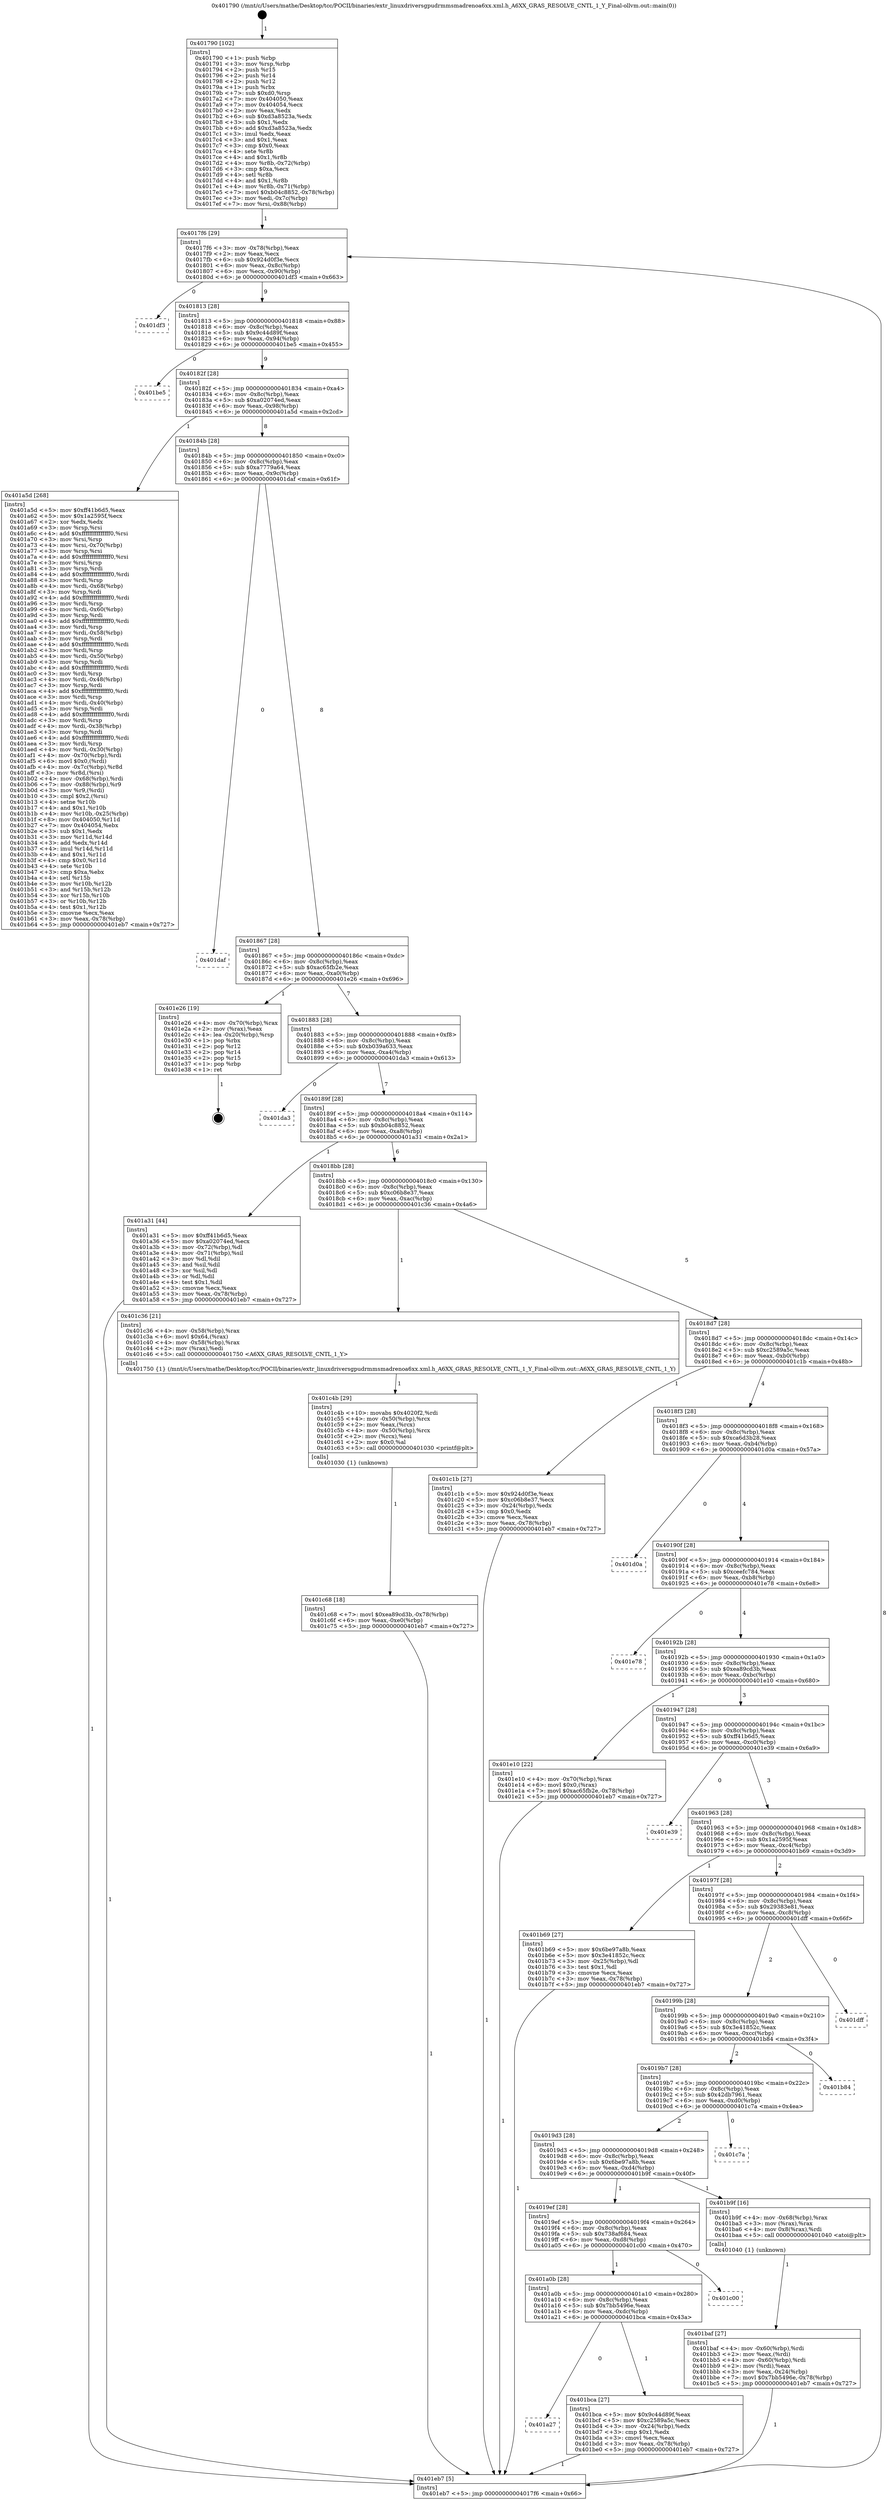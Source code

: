 digraph "0x401790" {
  label = "0x401790 (/mnt/c/Users/mathe/Desktop/tcc/POCII/binaries/extr_linuxdriversgpudrmmsmadrenoa6xx.xml.h_A6XX_GRAS_RESOLVE_CNTL_1_Y_Final-ollvm.out::main(0))"
  labelloc = "t"
  node[shape=record]

  Entry [label="",width=0.3,height=0.3,shape=circle,fillcolor=black,style=filled]
  "0x4017f6" [label="{
     0x4017f6 [29]\l
     | [instrs]\l
     &nbsp;&nbsp;0x4017f6 \<+3\>: mov -0x78(%rbp),%eax\l
     &nbsp;&nbsp;0x4017f9 \<+2\>: mov %eax,%ecx\l
     &nbsp;&nbsp;0x4017fb \<+6\>: sub $0x924d0f3e,%ecx\l
     &nbsp;&nbsp;0x401801 \<+6\>: mov %eax,-0x8c(%rbp)\l
     &nbsp;&nbsp;0x401807 \<+6\>: mov %ecx,-0x90(%rbp)\l
     &nbsp;&nbsp;0x40180d \<+6\>: je 0000000000401df3 \<main+0x663\>\l
  }"]
  "0x401df3" [label="{
     0x401df3\l
  }", style=dashed]
  "0x401813" [label="{
     0x401813 [28]\l
     | [instrs]\l
     &nbsp;&nbsp;0x401813 \<+5\>: jmp 0000000000401818 \<main+0x88\>\l
     &nbsp;&nbsp;0x401818 \<+6\>: mov -0x8c(%rbp),%eax\l
     &nbsp;&nbsp;0x40181e \<+5\>: sub $0x9c44d89f,%eax\l
     &nbsp;&nbsp;0x401823 \<+6\>: mov %eax,-0x94(%rbp)\l
     &nbsp;&nbsp;0x401829 \<+6\>: je 0000000000401be5 \<main+0x455\>\l
  }"]
  Exit [label="",width=0.3,height=0.3,shape=circle,fillcolor=black,style=filled,peripheries=2]
  "0x401be5" [label="{
     0x401be5\l
  }", style=dashed]
  "0x40182f" [label="{
     0x40182f [28]\l
     | [instrs]\l
     &nbsp;&nbsp;0x40182f \<+5\>: jmp 0000000000401834 \<main+0xa4\>\l
     &nbsp;&nbsp;0x401834 \<+6\>: mov -0x8c(%rbp),%eax\l
     &nbsp;&nbsp;0x40183a \<+5\>: sub $0xa02074ed,%eax\l
     &nbsp;&nbsp;0x40183f \<+6\>: mov %eax,-0x98(%rbp)\l
     &nbsp;&nbsp;0x401845 \<+6\>: je 0000000000401a5d \<main+0x2cd\>\l
  }"]
  "0x401c68" [label="{
     0x401c68 [18]\l
     | [instrs]\l
     &nbsp;&nbsp;0x401c68 \<+7\>: movl $0xea89cd3b,-0x78(%rbp)\l
     &nbsp;&nbsp;0x401c6f \<+6\>: mov %eax,-0xe0(%rbp)\l
     &nbsp;&nbsp;0x401c75 \<+5\>: jmp 0000000000401eb7 \<main+0x727\>\l
  }"]
  "0x401a5d" [label="{
     0x401a5d [268]\l
     | [instrs]\l
     &nbsp;&nbsp;0x401a5d \<+5\>: mov $0xff41b6d5,%eax\l
     &nbsp;&nbsp;0x401a62 \<+5\>: mov $0x1a2595f,%ecx\l
     &nbsp;&nbsp;0x401a67 \<+2\>: xor %edx,%edx\l
     &nbsp;&nbsp;0x401a69 \<+3\>: mov %rsp,%rsi\l
     &nbsp;&nbsp;0x401a6c \<+4\>: add $0xfffffffffffffff0,%rsi\l
     &nbsp;&nbsp;0x401a70 \<+3\>: mov %rsi,%rsp\l
     &nbsp;&nbsp;0x401a73 \<+4\>: mov %rsi,-0x70(%rbp)\l
     &nbsp;&nbsp;0x401a77 \<+3\>: mov %rsp,%rsi\l
     &nbsp;&nbsp;0x401a7a \<+4\>: add $0xfffffffffffffff0,%rsi\l
     &nbsp;&nbsp;0x401a7e \<+3\>: mov %rsi,%rsp\l
     &nbsp;&nbsp;0x401a81 \<+3\>: mov %rsp,%rdi\l
     &nbsp;&nbsp;0x401a84 \<+4\>: add $0xfffffffffffffff0,%rdi\l
     &nbsp;&nbsp;0x401a88 \<+3\>: mov %rdi,%rsp\l
     &nbsp;&nbsp;0x401a8b \<+4\>: mov %rdi,-0x68(%rbp)\l
     &nbsp;&nbsp;0x401a8f \<+3\>: mov %rsp,%rdi\l
     &nbsp;&nbsp;0x401a92 \<+4\>: add $0xfffffffffffffff0,%rdi\l
     &nbsp;&nbsp;0x401a96 \<+3\>: mov %rdi,%rsp\l
     &nbsp;&nbsp;0x401a99 \<+4\>: mov %rdi,-0x60(%rbp)\l
     &nbsp;&nbsp;0x401a9d \<+3\>: mov %rsp,%rdi\l
     &nbsp;&nbsp;0x401aa0 \<+4\>: add $0xfffffffffffffff0,%rdi\l
     &nbsp;&nbsp;0x401aa4 \<+3\>: mov %rdi,%rsp\l
     &nbsp;&nbsp;0x401aa7 \<+4\>: mov %rdi,-0x58(%rbp)\l
     &nbsp;&nbsp;0x401aab \<+3\>: mov %rsp,%rdi\l
     &nbsp;&nbsp;0x401aae \<+4\>: add $0xfffffffffffffff0,%rdi\l
     &nbsp;&nbsp;0x401ab2 \<+3\>: mov %rdi,%rsp\l
     &nbsp;&nbsp;0x401ab5 \<+4\>: mov %rdi,-0x50(%rbp)\l
     &nbsp;&nbsp;0x401ab9 \<+3\>: mov %rsp,%rdi\l
     &nbsp;&nbsp;0x401abc \<+4\>: add $0xfffffffffffffff0,%rdi\l
     &nbsp;&nbsp;0x401ac0 \<+3\>: mov %rdi,%rsp\l
     &nbsp;&nbsp;0x401ac3 \<+4\>: mov %rdi,-0x48(%rbp)\l
     &nbsp;&nbsp;0x401ac7 \<+3\>: mov %rsp,%rdi\l
     &nbsp;&nbsp;0x401aca \<+4\>: add $0xfffffffffffffff0,%rdi\l
     &nbsp;&nbsp;0x401ace \<+3\>: mov %rdi,%rsp\l
     &nbsp;&nbsp;0x401ad1 \<+4\>: mov %rdi,-0x40(%rbp)\l
     &nbsp;&nbsp;0x401ad5 \<+3\>: mov %rsp,%rdi\l
     &nbsp;&nbsp;0x401ad8 \<+4\>: add $0xfffffffffffffff0,%rdi\l
     &nbsp;&nbsp;0x401adc \<+3\>: mov %rdi,%rsp\l
     &nbsp;&nbsp;0x401adf \<+4\>: mov %rdi,-0x38(%rbp)\l
     &nbsp;&nbsp;0x401ae3 \<+3\>: mov %rsp,%rdi\l
     &nbsp;&nbsp;0x401ae6 \<+4\>: add $0xfffffffffffffff0,%rdi\l
     &nbsp;&nbsp;0x401aea \<+3\>: mov %rdi,%rsp\l
     &nbsp;&nbsp;0x401aed \<+4\>: mov %rdi,-0x30(%rbp)\l
     &nbsp;&nbsp;0x401af1 \<+4\>: mov -0x70(%rbp),%rdi\l
     &nbsp;&nbsp;0x401af5 \<+6\>: movl $0x0,(%rdi)\l
     &nbsp;&nbsp;0x401afb \<+4\>: mov -0x7c(%rbp),%r8d\l
     &nbsp;&nbsp;0x401aff \<+3\>: mov %r8d,(%rsi)\l
     &nbsp;&nbsp;0x401b02 \<+4\>: mov -0x68(%rbp),%rdi\l
     &nbsp;&nbsp;0x401b06 \<+7\>: mov -0x88(%rbp),%r9\l
     &nbsp;&nbsp;0x401b0d \<+3\>: mov %r9,(%rdi)\l
     &nbsp;&nbsp;0x401b10 \<+3\>: cmpl $0x2,(%rsi)\l
     &nbsp;&nbsp;0x401b13 \<+4\>: setne %r10b\l
     &nbsp;&nbsp;0x401b17 \<+4\>: and $0x1,%r10b\l
     &nbsp;&nbsp;0x401b1b \<+4\>: mov %r10b,-0x25(%rbp)\l
     &nbsp;&nbsp;0x401b1f \<+8\>: mov 0x404050,%r11d\l
     &nbsp;&nbsp;0x401b27 \<+7\>: mov 0x404054,%ebx\l
     &nbsp;&nbsp;0x401b2e \<+3\>: sub $0x1,%edx\l
     &nbsp;&nbsp;0x401b31 \<+3\>: mov %r11d,%r14d\l
     &nbsp;&nbsp;0x401b34 \<+3\>: add %edx,%r14d\l
     &nbsp;&nbsp;0x401b37 \<+4\>: imul %r14d,%r11d\l
     &nbsp;&nbsp;0x401b3b \<+4\>: and $0x1,%r11d\l
     &nbsp;&nbsp;0x401b3f \<+4\>: cmp $0x0,%r11d\l
     &nbsp;&nbsp;0x401b43 \<+4\>: sete %r10b\l
     &nbsp;&nbsp;0x401b47 \<+3\>: cmp $0xa,%ebx\l
     &nbsp;&nbsp;0x401b4a \<+4\>: setl %r15b\l
     &nbsp;&nbsp;0x401b4e \<+3\>: mov %r10b,%r12b\l
     &nbsp;&nbsp;0x401b51 \<+3\>: and %r15b,%r12b\l
     &nbsp;&nbsp;0x401b54 \<+3\>: xor %r15b,%r10b\l
     &nbsp;&nbsp;0x401b57 \<+3\>: or %r10b,%r12b\l
     &nbsp;&nbsp;0x401b5a \<+4\>: test $0x1,%r12b\l
     &nbsp;&nbsp;0x401b5e \<+3\>: cmovne %ecx,%eax\l
     &nbsp;&nbsp;0x401b61 \<+3\>: mov %eax,-0x78(%rbp)\l
     &nbsp;&nbsp;0x401b64 \<+5\>: jmp 0000000000401eb7 \<main+0x727\>\l
  }"]
  "0x40184b" [label="{
     0x40184b [28]\l
     | [instrs]\l
     &nbsp;&nbsp;0x40184b \<+5\>: jmp 0000000000401850 \<main+0xc0\>\l
     &nbsp;&nbsp;0x401850 \<+6\>: mov -0x8c(%rbp),%eax\l
     &nbsp;&nbsp;0x401856 \<+5\>: sub $0xa7779a64,%eax\l
     &nbsp;&nbsp;0x40185b \<+6\>: mov %eax,-0x9c(%rbp)\l
     &nbsp;&nbsp;0x401861 \<+6\>: je 0000000000401daf \<main+0x61f\>\l
  }"]
  "0x401c4b" [label="{
     0x401c4b [29]\l
     | [instrs]\l
     &nbsp;&nbsp;0x401c4b \<+10\>: movabs $0x4020f2,%rdi\l
     &nbsp;&nbsp;0x401c55 \<+4\>: mov -0x50(%rbp),%rcx\l
     &nbsp;&nbsp;0x401c59 \<+2\>: mov %eax,(%rcx)\l
     &nbsp;&nbsp;0x401c5b \<+4\>: mov -0x50(%rbp),%rcx\l
     &nbsp;&nbsp;0x401c5f \<+2\>: mov (%rcx),%esi\l
     &nbsp;&nbsp;0x401c61 \<+2\>: mov $0x0,%al\l
     &nbsp;&nbsp;0x401c63 \<+5\>: call 0000000000401030 \<printf@plt\>\l
     | [calls]\l
     &nbsp;&nbsp;0x401030 \{1\} (unknown)\l
  }"]
  "0x401daf" [label="{
     0x401daf\l
  }", style=dashed]
  "0x401867" [label="{
     0x401867 [28]\l
     | [instrs]\l
     &nbsp;&nbsp;0x401867 \<+5\>: jmp 000000000040186c \<main+0xdc\>\l
     &nbsp;&nbsp;0x40186c \<+6\>: mov -0x8c(%rbp),%eax\l
     &nbsp;&nbsp;0x401872 \<+5\>: sub $0xac65fb2e,%eax\l
     &nbsp;&nbsp;0x401877 \<+6\>: mov %eax,-0xa0(%rbp)\l
     &nbsp;&nbsp;0x40187d \<+6\>: je 0000000000401e26 \<main+0x696\>\l
  }"]
  "0x401a27" [label="{
     0x401a27\l
  }", style=dashed]
  "0x401e26" [label="{
     0x401e26 [19]\l
     | [instrs]\l
     &nbsp;&nbsp;0x401e26 \<+4\>: mov -0x70(%rbp),%rax\l
     &nbsp;&nbsp;0x401e2a \<+2\>: mov (%rax),%eax\l
     &nbsp;&nbsp;0x401e2c \<+4\>: lea -0x20(%rbp),%rsp\l
     &nbsp;&nbsp;0x401e30 \<+1\>: pop %rbx\l
     &nbsp;&nbsp;0x401e31 \<+2\>: pop %r12\l
     &nbsp;&nbsp;0x401e33 \<+2\>: pop %r14\l
     &nbsp;&nbsp;0x401e35 \<+2\>: pop %r15\l
     &nbsp;&nbsp;0x401e37 \<+1\>: pop %rbp\l
     &nbsp;&nbsp;0x401e38 \<+1\>: ret\l
  }"]
  "0x401883" [label="{
     0x401883 [28]\l
     | [instrs]\l
     &nbsp;&nbsp;0x401883 \<+5\>: jmp 0000000000401888 \<main+0xf8\>\l
     &nbsp;&nbsp;0x401888 \<+6\>: mov -0x8c(%rbp),%eax\l
     &nbsp;&nbsp;0x40188e \<+5\>: sub $0xb039a633,%eax\l
     &nbsp;&nbsp;0x401893 \<+6\>: mov %eax,-0xa4(%rbp)\l
     &nbsp;&nbsp;0x401899 \<+6\>: je 0000000000401da3 \<main+0x613\>\l
  }"]
  "0x401bca" [label="{
     0x401bca [27]\l
     | [instrs]\l
     &nbsp;&nbsp;0x401bca \<+5\>: mov $0x9c44d89f,%eax\l
     &nbsp;&nbsp;0x401bcf \<+5\>: mov $0xc2589a5c,%ecx\l
     &nbsp;&nbsp;0x401bd4 \<+3\>: mov -0x24(%rbp),%edx\l
     &nbsp;&nbsp;0x401bd7 \<+3\>: cmp $0x1,%edx\l
     &nbsp;&nbsp;0x401bda \<+3\>: cmovl %ecx,%eax\l
     &nbsp;&nbsp;0x401bdd \<+3\>: mov %eax,-0x78(%rbp)\l
     &nbsp;&nbsp;0x401be0 \<+5\>: jmp 0000000000401eb7 \<main+0x727\>\l
  }"]
  "0x401da3" [label="{
     0x401da3\l
  }", style=dashed]
  "0x40189f" [label="{
     0x40189f [28]\l
     | [instrs]\l
     &nbsp;&nbsp;0x40189f \<+5\>: jmp 00000000004018a4 \<main+0x114\>\l
     &nbsp;&nbsp;0x4018a4 \<+6\>: mov -0x8c(%rbp),%eax\l
     &nbsp;&nbsp;0x4018aa \<+5\>: sub $0xb04c8852,%eax\l
     &nbsp;&nbsp;0x4018af \<+6\>: mov %eax,-0xa8(%rbp)\l
     &nbsp;&nbsp;0x4018b5 \<+6\>: je 0000000000401a31 \<main+0x2a1\>\l
  }"]
  "0x401a0b" [label="{
     0x401a0b [28]\l
     | [instrs]\l
     &nbsp;&nbsp;0x401a0b \<+5\>: jmp 0000000000401a10 \<main+0x280\>\l
     &nbsp;&nbsp;0x401a10 \<+6\>: mov -0x8c(%rbp),%eax\l
     &nbsp;&nbsp;0x401a16 \<+5\>: sub $0x7bb5496e,%eax\l
     &nbsp;&nbsp;0x401a1b \<+6\>: mov %eax,-0xdc(%rbp)\l
     &nbsp;&nbsp;0x401a21 \<+6\>: je 0000000000401bca \<main+0x43a\>\l
  }"]
  "0x401a31" [label="{
     0x401a31 [44]\l
     | [instrs]\l
     &nbsp;&nbsp;0x401a31 \<+5\>: mov $0xff41b6d5,%eax\l
     &nbsp;&nbsp;0x401a36 \<+5\>: mov $0xa02074ed,%ecx\l
     &nbsp;&nbsp;0x401a3b \<+3\>: mov -0x72(%rbp),%dl\l
     &nbsp;&nbsp;0x401a3e \<+4\>: mov -0x71(%rbp),%sil\l
     &nbsp;&nbsp;0x401a42 \<+3\>: mov %dl,%dil\l
     &nbsp;&nbsp;0x401a45 \<+3\>: and %sil,%dil\l
     &nbsp;&nbsp;0x401a48 \<+3\>: xor %sil,%dl\l
     &nbsp;&nbsp;0x401a4b \<+3\>: or %dl,%dil\l
     &nbsp;&nbsp;0x401a4e \<+4\>: test $0x1,%dil\l
     &nbsp;&nbsp;0x401a52 \<+3\>: cmovne %ecx,%eax\l
     &nbsp;&nbsp;0x401a55 \<+3\>: mov %eax,-0x78(%rbp)\l
     &nbsp;&nbsp;0x401a58 \<+5\>: jmp 0000000000401eb7 \<main+0x727\>\l
  }"]
  "0x4018bb" [label="{
     0x4018bb [28]\l
     | [instrs]\l
     &nbsp;&nbsp;0x4018bb \<+5\>: jmp 00000000004018c0 \<main+0x130\>\l
     &nbsp;&nbsp;0x4018c0 \<+6\>: mov -0x8c(%rbp),%eax\l
     &nbsp;&nbsp;0x4018c6 \<+5\>: sub $0xc06b8e37,%eax\l
     &nbsp;&nbsp;0x4018cb \<+6\>: mov %eax,-0xac(%rbp)\l
     &nbsp;&nbsp;0x4018d1 \<+6\>: je 0000000000401c36 \<main+0x4a6\>\l
  }"]
  "0x401eb7" [label="{
     0x401eb7 [5]\l
     | [instrs]\l
     &nbsp;&nbsp;0x401eb7 \<+5\>: jmp 00000000004017f6 \<main+0x66\>\l
  }"]
  "0x401790" [label="{
     0x401790 [102]\l
     | [instrs]\l
     &nbsp;&nbsp;0x401790 \<+1\>: push %rbp\l
     &nbsp;&nbsp;0x401791 \<+3\>: mov %rsp,%rbp\l
     &nbsp;&nbsp;0x401794 \<+2\>: push %r15\l
     &nbsp;&nbsp;0x401796 \<+2\>: push %r14\l
     &nbsp;&nbsp;0x401798 \<+2\>: push %r12\l
     &nbsp;&nbsp;0x40179a \<+1\>: push %rbx\l
     &nbsp;&nbsp;0x40179b \<+7\>: sub $0xd0,%rsp\l
     &nbsp;&nbsp;0x4017a2 \<+7\>: mov 0x404050,%eax\l
     &nbsp;&nbsp;0x4017a9 \<+7\>: mov 0x404054,%ecx\l
     &nbsp;&nbsp;0x4017b0 \<+2\>: mov %eax,%edx\l
     &nbsp;&nbsp;0x4017b2 \<+6\>: sub $0xd3a8523a,%edx\l
     &nbsp;&nbsp;0x4017b8 \<+3\>: sub $0x1,%edx\l
     &nbsp;&nbsp;0x4017bb \<+6\>: add $0xd3a8523a,%edx\l
     &nbsp;&nbsp;0x4017c1 \<+3\>: imul %edx,%eax\l
     &nbsp;&nbsp;0x4017c4 \<+3\>: and $0x1,%eax\l
     &nbsp;&nbsp;0x4017c7 \<+3\>: cmp $0x0,%eax\l
     &nbsp;&nbsp;0x4017ca \<+4\>: sete %r8b\l
     &nbsp;&nbsp;0x4017ce \<+4\>: and $0x1,%r8b\l
     &nbsp;&nbsp;0x4017d2 \<+4\>: mov %r8b,-0x72(%rbp)\l
     &nbsp;&nbsp;0x4017d6 \<+3\>: cmp $0xa,%ecx\l
     &nbsp;&nbsp;0x4017d9 \<+4\>: setl %r8b\l
     &nbsp;&nbsp;0x4017dd \<+4\>: and $0x1,%r8b\l
     &nbsp;&nbsp;0x4017e1 \<+4\>: mov %r8b,-0x71(%rbp)\l
     &nbsp;&nbsp;0x4017e5 \<+7\>: movl $0xb04c8852,-0x78(%rbp)\l
     &nbsp;&nbsp;0x4017ec \<+3\>: mov %edi,-0x7c(%rbp)\l
     &nbsp;&nbsp;0x4017ef \<+7\>: mov %rsi,-0x88(%rbp)\l
  }"]
  "0x401c00" [label="{
     0x401c00\l
  }", style=dashed]
  "0x401baf" [label="{
     0x401baf [27]\l
     | [instrs]\l
     &nbsp;&nbsp;0x401baf \<+4\>: mov -0x60(%rbp),%rdi\l
     &nbsp;&nbsp;0x401bb3 \<+2\>: mov %eax,(%rdi)\l
     &nbsp;&nbsp;0x401bb5 \<+4\>: mov -0x60(%rbp),%rdi\l
     &nbsp;&nbsp;0x401bb9 \<+2\>: mov (%rdi),%eax\l
     &nbsp;&nbsp;0x401bbb \<+3\>: mov %eax,-0x24(%rbp)\l
     &nbsp;&nbsp;0x401bbe \<+7\>: movl $0x7bb5496e,-0x78(%rbp)\l
     &nbsp;&nbsp;0x401bc5 \<+5\>: jmp 0000000000401eb7 \<main+0x727\>\l
  }"]
  "0x401c36" [label="{
     0x401c36 [21]\l
     | [instrs]\l
     &nbsp;&nbsp;0x401c36 \<+4\>: mov -0x58(%rbp),%rax\l
     &nbsp;&nbsp;0x401c3a \<+6\>: movl $0x64,(%rax)\l
     &nbsp;&nbsp;0x401c40 \<+4\>: mov -0x58(%rbp),%rax\l
     &nbsp;&nbsp;0x401c44 \<+2\>: mov (%rax),%edi\l
     &nbsp;&nbsp;0x401c46 \<+5\>: call 0000000000401750 \<A6XX_GRAS_RESOLVE_CNTL_1_Y\>\l
     | [calls]\l
     &nbsp;&nbsp;0x401750 \{1\} (/mnt/c/Users/mathe/Desktop/tcc/POCII/binaries/extr_linuxdriversgpudrmmsmadrenoa6xx.xml.h_A6XX_GRAS_RESOLVE_CNTL_1_Y_Final-ollvm.out::A6XX_GRAS_RESOLVE_CNTL_1_Y)\l
  }"]
  "0x4018d7" [label="{
     0x4018d7 [28]\l
     | [instrs]\l
     &nbsp;&nbsp;0x4018d7 \<+5\>: jmp 00000000004018dc \<main+0x14c\>\l
     &nbsp;&nbsp;0x4018dc \<+6\>: mov -0x8c(%rbp),%eax\l
     &nbsp;&nbsp;0x4018e2 \<+5\>: sub $0xc2589a5c,%eax\l
     &nbsp;&nbsp;0x4018e7 \<+6\>: mov %eax,-0xb0(%rbp)\l
     &nbsp;&nbsp;0x4018ed \<+6\>: je 0000000000401c1b \<main+0x48b\>\l
  }"]
  "0x4019ef" [label="{
     0x4019ef [28]\l
     | [instrs]\l
     &nbsp;&nbsp;0x4019ef \<+5\>: jmp 00000000004019f4 \<main+0x264\>\l
     &nbsp;&nbsp;0x4019f4 \<+6\>: mov -0x8c(%rbp),%eax\l
     &nbsp;&nbsp;0x4019fa \<+5\>: sub $0x738af684,%eax\l
     &nbsp;&nbsp;0x4019ff \<+6\>: mov %eax,-0xd8(%rbp)\l
     &nbsp;&nbsp;0x401a05 \<+6\>: je 0000000000401c00 \<main+0x470\>\l
  }"]
  "0x401c1b" [label="{
     0x401c1b [27]\l
     | [instrs]\l
     &nbsp;&nbsp;0x401c1b \<+5\>: mov $0x924d0f3e,%eax\l
     &nbsp;&nbsp;0x401c20 \<+5\>: mov $0xc06b8e37,%ecx\l
     &nbsp;&nbsp;0x401c25 \<+3\>: mov -0x24(%rbp),%edx\l
     &nbsp;&nbsp;0x401c28 \<+3\>: cmp $0x0,%edx\l
     &nbsp;&nbsp;0x401c2b \<+3\>: cmove %ecx,%eax\l
     &nbsp;&nbsp;0x401c2e \<+3\>: mov %eax,-0x78(%rbp)\l
     &nbsp;&nbsp;0x401c31 \<+5\>: jmp 0000000000401eb7 \<main+0x727\>\l
  }"]
  "0x4018f3" [label="{
     0x4018f3 [28]\l
     | [instrs]\l
     &nbsp;&nbsp;0x4018f3 \<+5\>: jmp 00000000004018f8 \<main+0x168\>\l
     &nbsp;&nbsp;0x4018f8 \<+6\>: mov -0x8c(%rbp),%eax\l
     &nbsp;&nbsp;0x4018fe \<+5\>: sub $0xca6d3b28,%eax\l
     &nbsp;&nbsp;0x401903 \<+6\>: mov %eax,-0xb4(%rbp)\l
     &nbsp;&nbsp;0x401909 \<+6\>: je 0000000000401d0a \<main+0x57a\>\l
  }"]
  "0x401b9f" [label="{
     0x401b9f [16]\l
     | [instrs]\l
     &nbsp;&nbsp;0x401b9f \<+4\>: mov -0x68(%rbp),%rax\l
     &nbsp;&nbsp;0x401ba3 \<+3\>: mov (%rax),%rax\l
     &nbsp;&nbsp;0x401ba6 \<+4\>: mov 0x8(%rax),%rdi\l
     &nbsp;&nbsp;0x401baa \<+5\>: call 0000000000401040 \<atoi@plt\>\l
     | [calls]\l
     &nbsp;&nbsp;0x401040 \{1\} (unknown)\l
  }"]
  "0x401d0a" [label="{
     0x401d0a\l
  }", style=dashed]
  "0x40190f" [label="{
     0x40190f [28]\l
     | [instrs]\l
     &nbsp;&nbsp;0x40190f \<+5\>: jmp 0000000000401914 \<main+0x184\>\l
     &nbsp;&nbsp;0x401914 \<+6\>: mov -0x8c(%rbp),%eax\l
     &nbsp;&nbsp;0x40191a \<+5\>: sub $0xceefc784,%eax\l
     &nbsp;&nbsp;0x40191f \<+6\>: mov %eax,-0xb8(%rbp)\l
     &nbsp;&nbsp;0x401925 \<+6\>: je 0000000000401e78 \<main+0x6e8\>\l
  }"]
  "0x4019d3" [label="{
     0x4019d3 [28]\l
     | [instrs]\l
     &nbsp;&nbsp;0x4019d3 \<+5\>: jmp 00000000004019d8 \<main+0x248\>\l
     &nbsp;&nbsp;0x4019d8 \<+6\>: mov -0x8c(%rbp),%eax\l
     &nbsp;&nbsp;0x4019de \<+5\>: sub $0x6be97a8b,%eax\l
     &nbsp;&nbsp;0x4019e3 \<+6\>: mov %eax,-0xd4(%rbp)\l
     &nbsp;&nbsp;0x4019e9 \<+6\>: je 0000000000401b9f \<main+0x40f\>\l
  }"]
  "0x401e78" [label="{
     0x401e78\l
  }", style=dashed]
  "0x40192b" [label="{
     0x40192b [28]\l
     | [instrs]\l
     &nbsp;&nbsp;0x40192b \<+5\>: jmp 0000000000401930 \<main+0x1a0\>\l
     &nbsp;&nbsp;0x401930 \<+6\>: mov -0x8c(%rbp),%eax\l
     &nbsp;&nbsp;0x401936 \<+5\>: sub $0xea89cd3b,%eax\l
     &nbsp;&nbsp;0x40193b \<+6\>: mov %eax,-0xbc(%rbp)\l
     &nbsp;&nbsp;0x401941 \<+6\>: je 0000000000401e10 \<main+0x680\>\l
  }"]
  "0x401c7a" [label="{
     0x401c7a\l
  }", style=dashed]
  "0x401e10" [label="{
     0x401e10 [22]\l
     | [instrs]\l
     &nbsp;&nbsp;0x401e10 \<+4\>: mov -0x70(%rbp),%rax\l
     &nbsp;&nbsp;0x401e14 \<+6\>: movl $0x0,(%rax)\l
     &nbsp;&nbsp;0x401e1a \<+7\>: movl $0xac65fb2e,-0x78(%rbp)\l
     &nbsp;&nbsp;0x401e21 \<+5\>: jmp 0000000000401eb7 \<main+0x727\>\l
  }"]
  "0x401947" [label="{
     0x401947 [28]\l
     | [instrs]\l
     &nbsp;&nbsp;0x401947 \<+5\>: jmp 000000000040194c \<main+0x1bc\>\l
     &nbsp;&nbsp;0x40194c \<+6\>: mov -0x8c(%rbp),%eax\l
     &nbsp;&nbsp;0x401952 \<+5\>: sub $0xff41b6d5,%eax\l
     &nbsp;&nbsp;0x401957 \<+6\>: mov %eax,-0xc0(%rbp)\l
     &nbsp;&nbsp;0x40195d \<+6\>: je 0000000000401e39 \<main+0x6a9\>\l
  }"]
  "0x4019b7" [label="{
     0x4019b7 [28]\l
     | [instrs]\l
     &nbsp;&nbsp;0x4019b7 \<+5\>: jmp 00000000004019bc \<main+0x22c\>\l
     &nbsp;&nbsp;0x4019bc \<+6\>: mov -0x8c(%rbp),%eax\l
     &nbsp;&nbsp;0x4019c2 \<+5\>: sub $0x42db7961,%eax\l
     &nbsp;&nbsp;0x4019c7 \<+6\>: mov %eax,-0xd0(%rbp)\l
     &nbsp;&nbsp;0x4019cd \<+6\>: je 0000000000401c7a \<main+0x4ea\>\l
  }"]
  "0x401e39" [label="{
     0x401e39\l
  }", style=dashed]
  "0x401963" [label="{
     0x401963 [28]\l
     | [instrs]\l
     &nbsp;&nbsp;0x401963 \<+5\>: jmp 0000000000401968 \<main+0x1d8\>\l
     &nbsp;&nbsp;0x401968 \<+6\>: mov -0x8c(%rbp),%eax\l
     &nbsp;&nbsp;0x40196e \<+5\>: sub $0x1a2595f,%eax\l
     &nbsp;&nbsp;0x401973 \<+6\>: mov %eax,-0xc4(%rbp)\l
     &nbsp;&nbsp;0x401979 \<+6\>: je 0000000000401b69 \<main+0x3d9\>\l
  }"]
  "0x401b84" [label="{
     0x401b84\l
  }", style=dashed]
  "0x401b69" [label="{
     0x401b69 [27]\l
     | [instrs]\l
     &nbsp;&nbsp;0x401b69 \<+5\>: mov $0x6be97a8b,%eax\l
     &nbsp;&nbsp;0x401b6e \<+5\>: mov $0x3e41852c,%ecx\l
     &nbsp;&nbsp;0x401b73 \<+3\>: mov -0x25(%rbp),%dl\l
     &nbsp;&nbsp;0x401b76 \<+3\>: test $0x1,%dl\l
     &nbsp;&nbsp;0x401b79 \<+3\>: cmovne %ecx,%eax\l
     &nbsp;&nbsp;0x401b7c \<+3\>: mov %eax,-0x78(%rbp)\l
     &nbsp;&nbsp;0x401b7f \<+5\>: jmp 0000000000401eb7 \<main+0x727\>\l
  }"]
  "0x40197f" [label="{
     0x40197f [28]\l
     | [instrs]\l
     &nbsp;&nbsp;0x40197f \<+5\>: jmp 0000000000401984 \<main+0x1f4\>\l
     &nbsp;&nbsp;0x401984 \<+6\>: mov -0x8c(%rbp),%eax\l
     &nbsp;&nbsp;0x40198a \<+5\>: sub $0x29383e81,%eax\l
     &nbsp;&nbsp;0x40198f \<+6\>: mov %eax,-0xc8(%rbp)\l
     &nbsp;&nbsp;0x401995 \<+6\>: je 0000000000401dff \<main+0x66f\>\l
  }"]
  "0x40199b" [label="{
     0x40199b [28]\l
     | [instrs]\l
     &nbsp;&nbsp;0x40199b \<+5\>: jmp 00000000004019a0 \<main+0x210\>\l
     &nbsp;&nbsp;0x4019a0 \<+6\>: mov -0x8c(%rbp),%eax\l
     &nbsp;&nbsp;0x4019a6 \<+5\>: sub $0x3e41852c,%eax\l
     &nbsp;&nbsp;0x4019ab \<+6\>: mov %eax,-0xcc(%rbp)\l
     &nbsp;&nbsp;0x4019b1 \<+6\>: je 0000000000401b84 \<main+0x3f4\>\l
  }"]
  "0x401dff" [label="{
     0x401dff\l
  }", style=dashed]
  Entry -> "0x401790" [label=" 1"]
  "0x4017f6" -> "0x401df3" [label=" 0"]
  "0x4017f6" -> "0x401813" [label=" 9"]
  "0x401e26" -> Exit [label=" 1"]
  "0x401813" -> "0x401be5" [label=" 0"]
  "0x401813" -> "0x40182f" [label=" 9"]
  "0x401e10" -> "0x401eb7" [label=" 1"]
  "0x40182f" -> "0x401a5d" [label=" 1"]
  "0x40182f" -> "0x40184b" [label=" 8"]
  "0x401c68" -> "0x401eb7" [label=" 1"]
  "0x40184b" -> "0x401daf" [label=" 0"]
  "0x40184b" -> "0x401867" [label=" 8"]
  "0x401c4b" -> "0x401c68" [label=" 1"]
  "0x401867" -> "0x401e26" [label=" 1"]
  "0x401867" -> "0x401883" [label=" 7"]
  "0x401c36" -> "0x401c4b" [label=" 1"]
  "0x401883" -> "0x401da3" [label=" 0"]
  "0x401883" -> "0x40189f" [label=" 7"]
  "0x401c1b" -> "0x401eb7" [label=" 1"]
  "0x40189f" -> "0x401a31" [label=" 1"]
  "0x40189f" -> "0x4018bb" [label=" 6"]
  "0x401a31" -> "0x401eb7" [label=" 1"]
  "0x401790" -> "0x4017f6" [label=" 1"]
  "0x401eb7" -> "0x4017f6" [label=" 8"]
  "0x401a0b" -> "0x401a27" [label=" 0"]
  "0x401a5d" -> "0x401eb7" [label=" 1"]
  "0x401a0b" -> "0x401bca" [label=" 1"]
  "0x4018bb" -> "0x401c36" [label=" 1"]
  "0x4018bb" -> "0x4018d7" [label=" 5"]
  "0x4019ef" -> "0x401a0b" [label=" 1"]
  "0x4018d7" -> "0x401c1b" [label=" 1"]
  "0x4018d7" -> "0x4018f3" [label=" 4"]
  "0x4019ef" -> "0x401c00" [label=" 0"]
  "0x4018f3" -> "0x401d0a" [label=" 0"]
  "0x4018f3" -> "0x40190f" [label=" 4"]
  "0x401bca" -> "0x401eb7" [label=" 1"]
  "0x40190f" -> "0x401e78" [label=" 0"]
  "0x40190f" -> "0x40192b" [label=" 4"]
  "0x401b9f" -> "0x401baf" [label=" 1"]
  "0x40192b" -> "0x401e10" [label=" 1"]
  "0x40192b" -> "0x401947" [label=" 3"]
  "0x4019d3" -> "0x4019ef" [label=" 1"]
  "0x401947" -> "0x401e39" [label=" 0"]
  "0x401947" -> "0x401963" [label=" 3"]
  "0x401baf" -> "0x401eb7" [label=" 1"]
  "0x401963" -> "0x401b69" [label=" 1"]
  "0x401963" -> "0x40197f" [label=" 2"]
  "0x401b69" -> "0x401eb7" [label=" 1"]
  "0x4019b7" -> "0x4019d3" [label=" 2"]
  "0x40197f" -> "0x401dff" [label=" 0"]
  "0x40197f" -> "0x40199b" [label=" 2"]
  "0x4019b7" -> "0x401c7a" [label=" 0"]
  "0x40199b" -> "0x401b84" [label=" 0"]
  "0x40199b" -> "0x4019b7" [label=" 2"]
  "0x4019d3" -> "0x401b9f" [label=" 1"]
}
